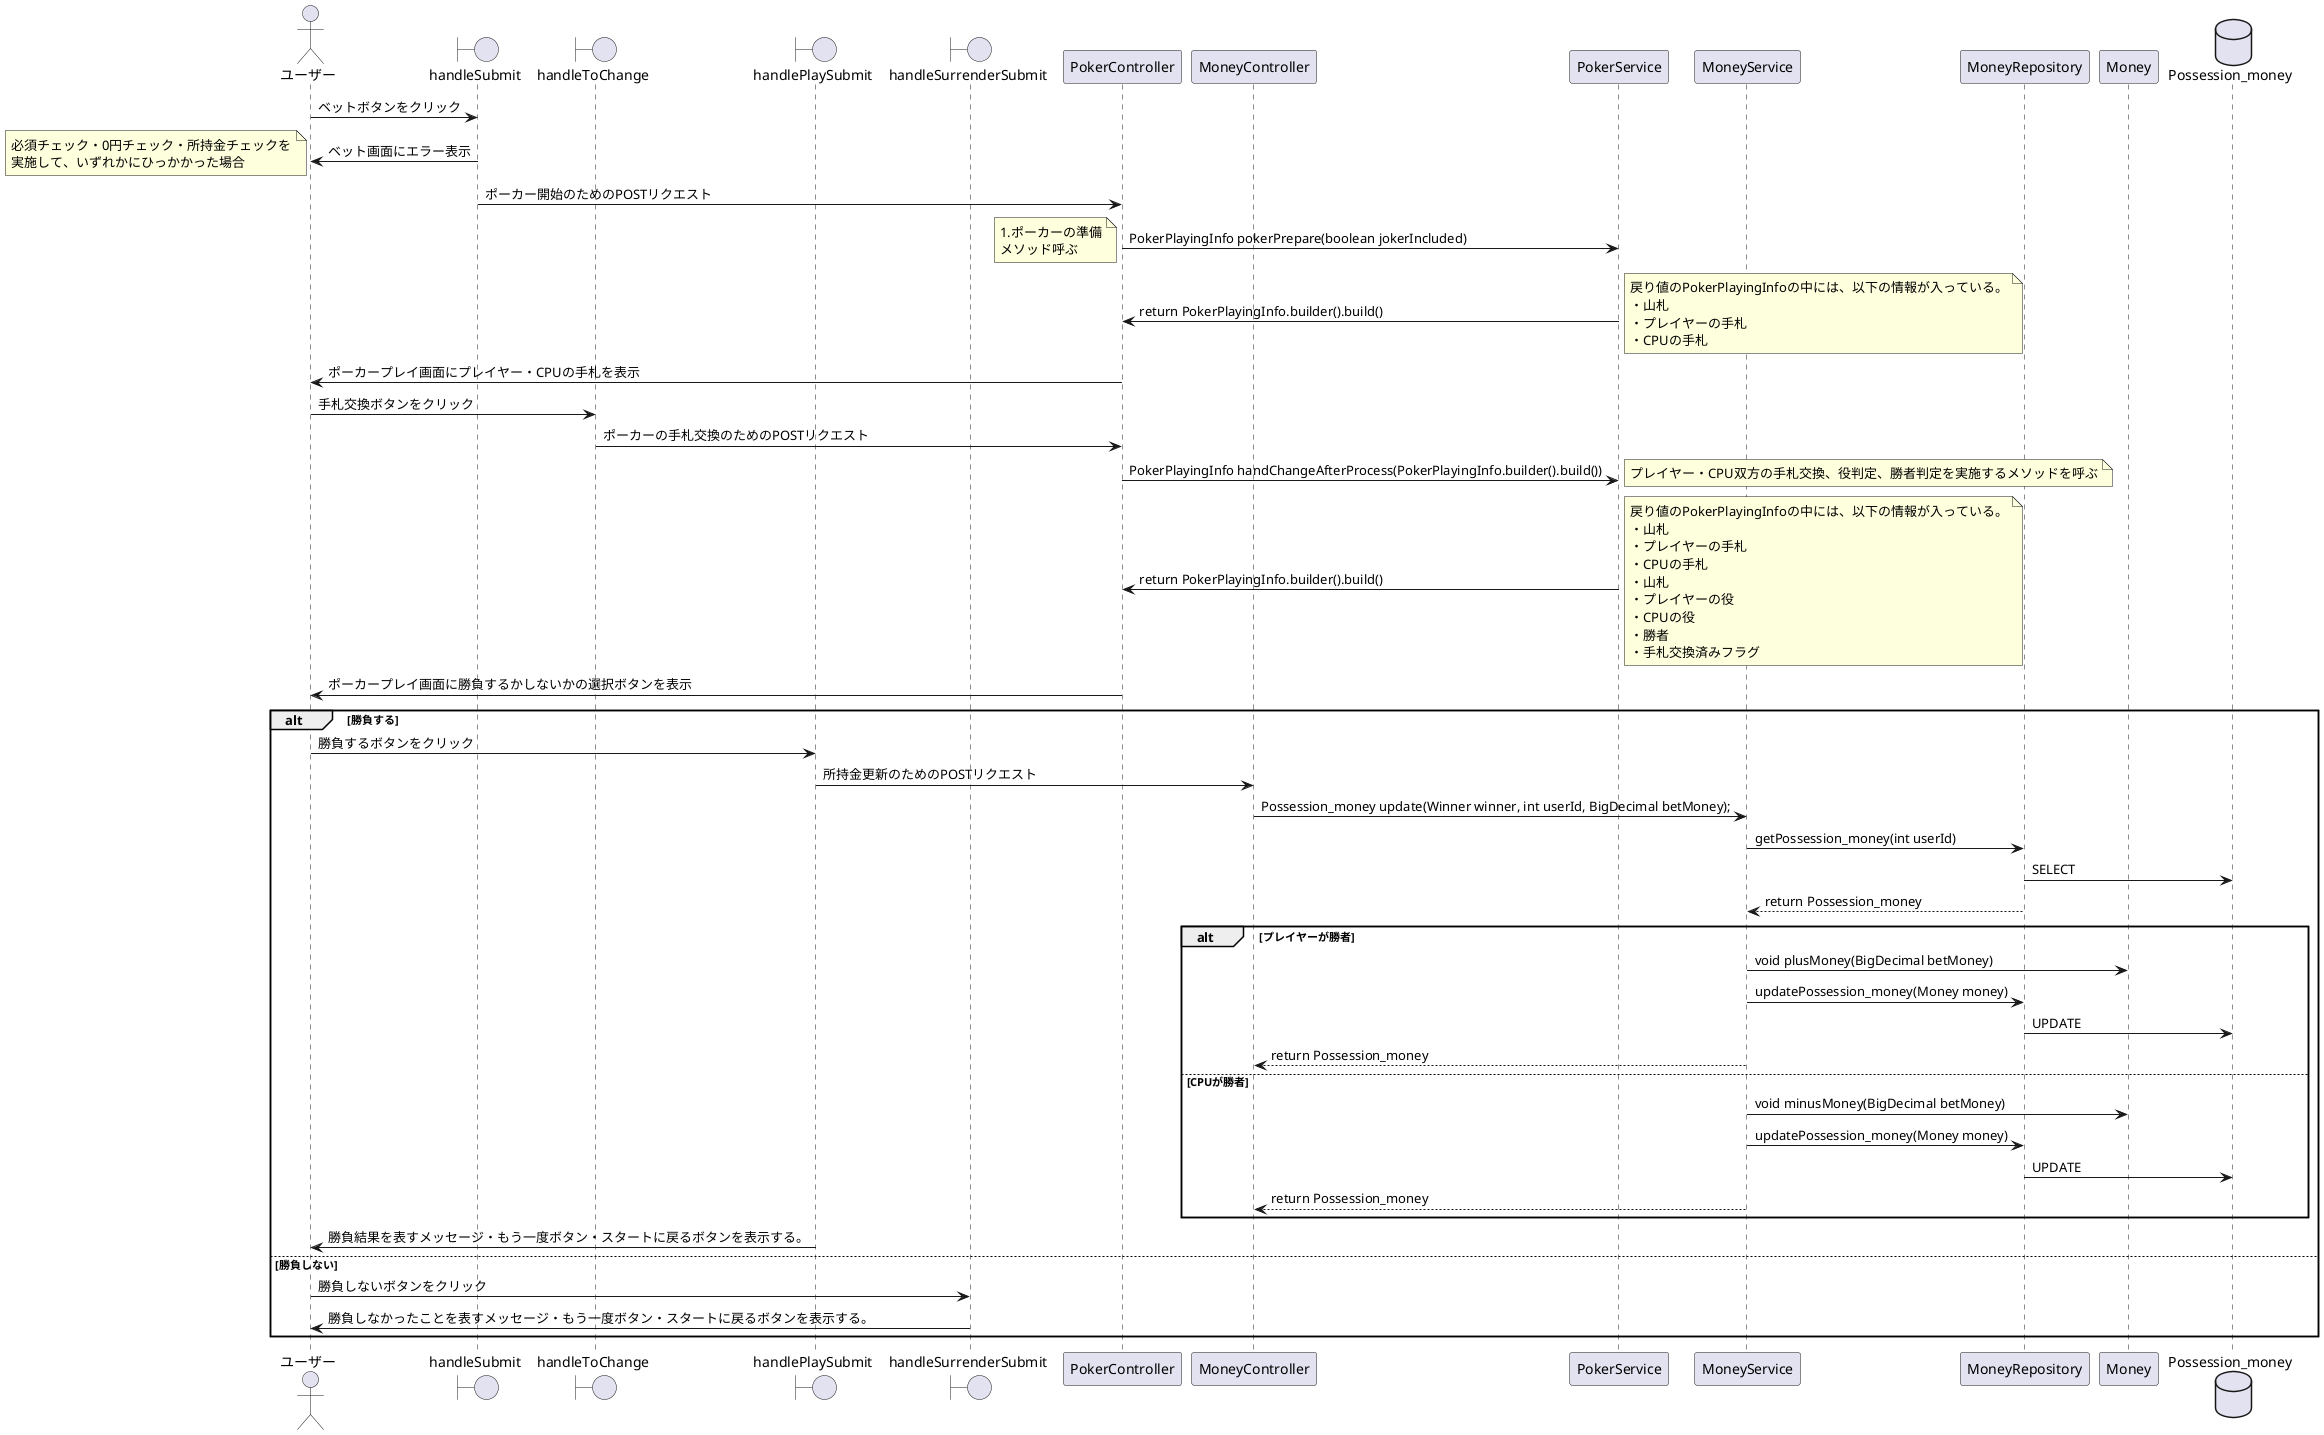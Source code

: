 @startuml

actor ユーザー

boundary handleSubmit
boundary handleToChange
boundary handlePlaySubmit
boundary handleSurrenderSubmit
participant PokerController
participant MoneyController
participant PokerService
participant MoneyService
participant MoneyRepository
participant Money
database Possession_money


ユーザー -> handleSubmit : ベットボタンをクリック
handleSubmit -> ユーザー : ベット画面にエラー表示
note left : 必須チェック・0円チェック・所持金チェックを\n実施して、いずれかにひっかかった場合
handleSubmit -> PokerController : ポーカー開始のためのPOSTリクエスト
PokerController -> PokerService : PokerPlayingInfo pokerPrepare(boolean jokerIncluded)
note left: 1.ポーカーの準備\nメソッド呼ぶ
PokerService -> PokerController : return PokerPlayingInfo.builder().build()
note right: 戻り値のPokerPlayingInfoの中には、以下の情報が入っている。\n・山札\n・プレイヤーの手札\n・CPUの手札
PokerController -> ユーザー : ポーカープレイ画面にプレイヤー・CPUの手札を表示

ユーザー -> handleToChange : 手札交換ボタンをクリック
handleToChange -> PokerController : ポーカーの手札交換のためのPOSTリクエスト
PokerController -> PokerService : PokerPlayingInfo handChangeAfterProcess(PokerPlayingInfo.builder().build())
note right: プレイヤー・CPU双方の手札交換、役判定、勝者判定を実施するメソッドを呼ぶ
PokerService -> PokerController : return PokerPlayingInfo.builder().build()
note right: 戻り値のPokerPlayingInfoの中には、以下の情報が入っている。\n・山札\n・プレイヤーの手札\n・CPUの手札\n・山札\n・プレイヤーの役\n・CPUの役\n・勝者\n・手札交換済みフラグ
PokerController -> ユーザー : ポーカープレイ画面に勝負するかしないかの選択ボタンを表示

alt 勝負する
  ユーザー -> handlePlaySubmit : 勝負するボタンをクリック
  handlePlaySubmit -> MoneyController : 所持金更新のためのPOSTリクエスト
  MoneyController -> MoneyService : Possession_money update(Winner winner, int userId, BigDecimal betMoney);
  MoneyService -> MoneyRepository : getPossession_money(int userId)
  MoneyRepository -> Possession_money : SELECT
  MoneyRepository --> MoneyService : return Possession_money
  alt プレイヤーが勝者
    MoneyService -> Money : void plusMoney(BigDecimal betMoney)
    MoneyService -> MoneyRepository : updatePossession_money(Money money)
    MoneyRepository -> Possession_money : UPDATE
    MoneyService --> MoneyController : return Possession_money
  else CPUが勝者
    MoneyService -> Money : void minusMoney(BigDecimal betMoney)
    MoneyService -> MoneyRepository : updatePossession_money(Money money)
    MoneyRepository -> Possession_money : UPDATE
    MoneyService --> MoneyController : return Possession_money
  end
  handlePlaySubmit -> ユーザー : 勝負結果を表すメッセージ・もう一度ボタン・スタートに戻るボタンを表示する。
else 勝負しない
  ユーザー -> handleSurrenderSubmit : 勝負しないボタンをクリック
  handleSurrenderSubmit -> ユーザー : 勝負しなかったことを表すメッセージ・もう一度ボタン・スタートに戻るボタンを表示する。
end


@enduml